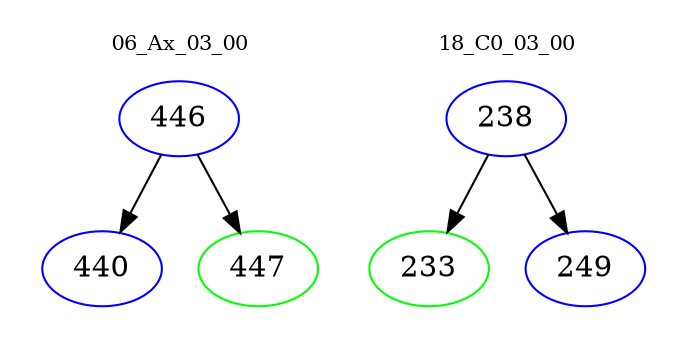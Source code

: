digraph{
subgraph cluster_0 {
color = white
label = "06_Ax_03_00";
fontsize=10;
T0_446 [label="446", color="blue"]
T0_446 -> T0_440 [color="black"]
T0_440 [label="440", color="blue"]
T0_446 -> T0_447 [color="black"]
T0_447 [label="447", color="green"]
}
subgraph cluster_1 {
color = white
label = "18_C0_03_00";
fontsize=10;
T1_238 [label="238", color="blue"]
T1_238 -> T1_233 [color="black"]
T1_233 [label="233", color="green"]
T1_238 -> T1_249 [color="black"]
T1_249 [label="249", color="blue"]
}
}
